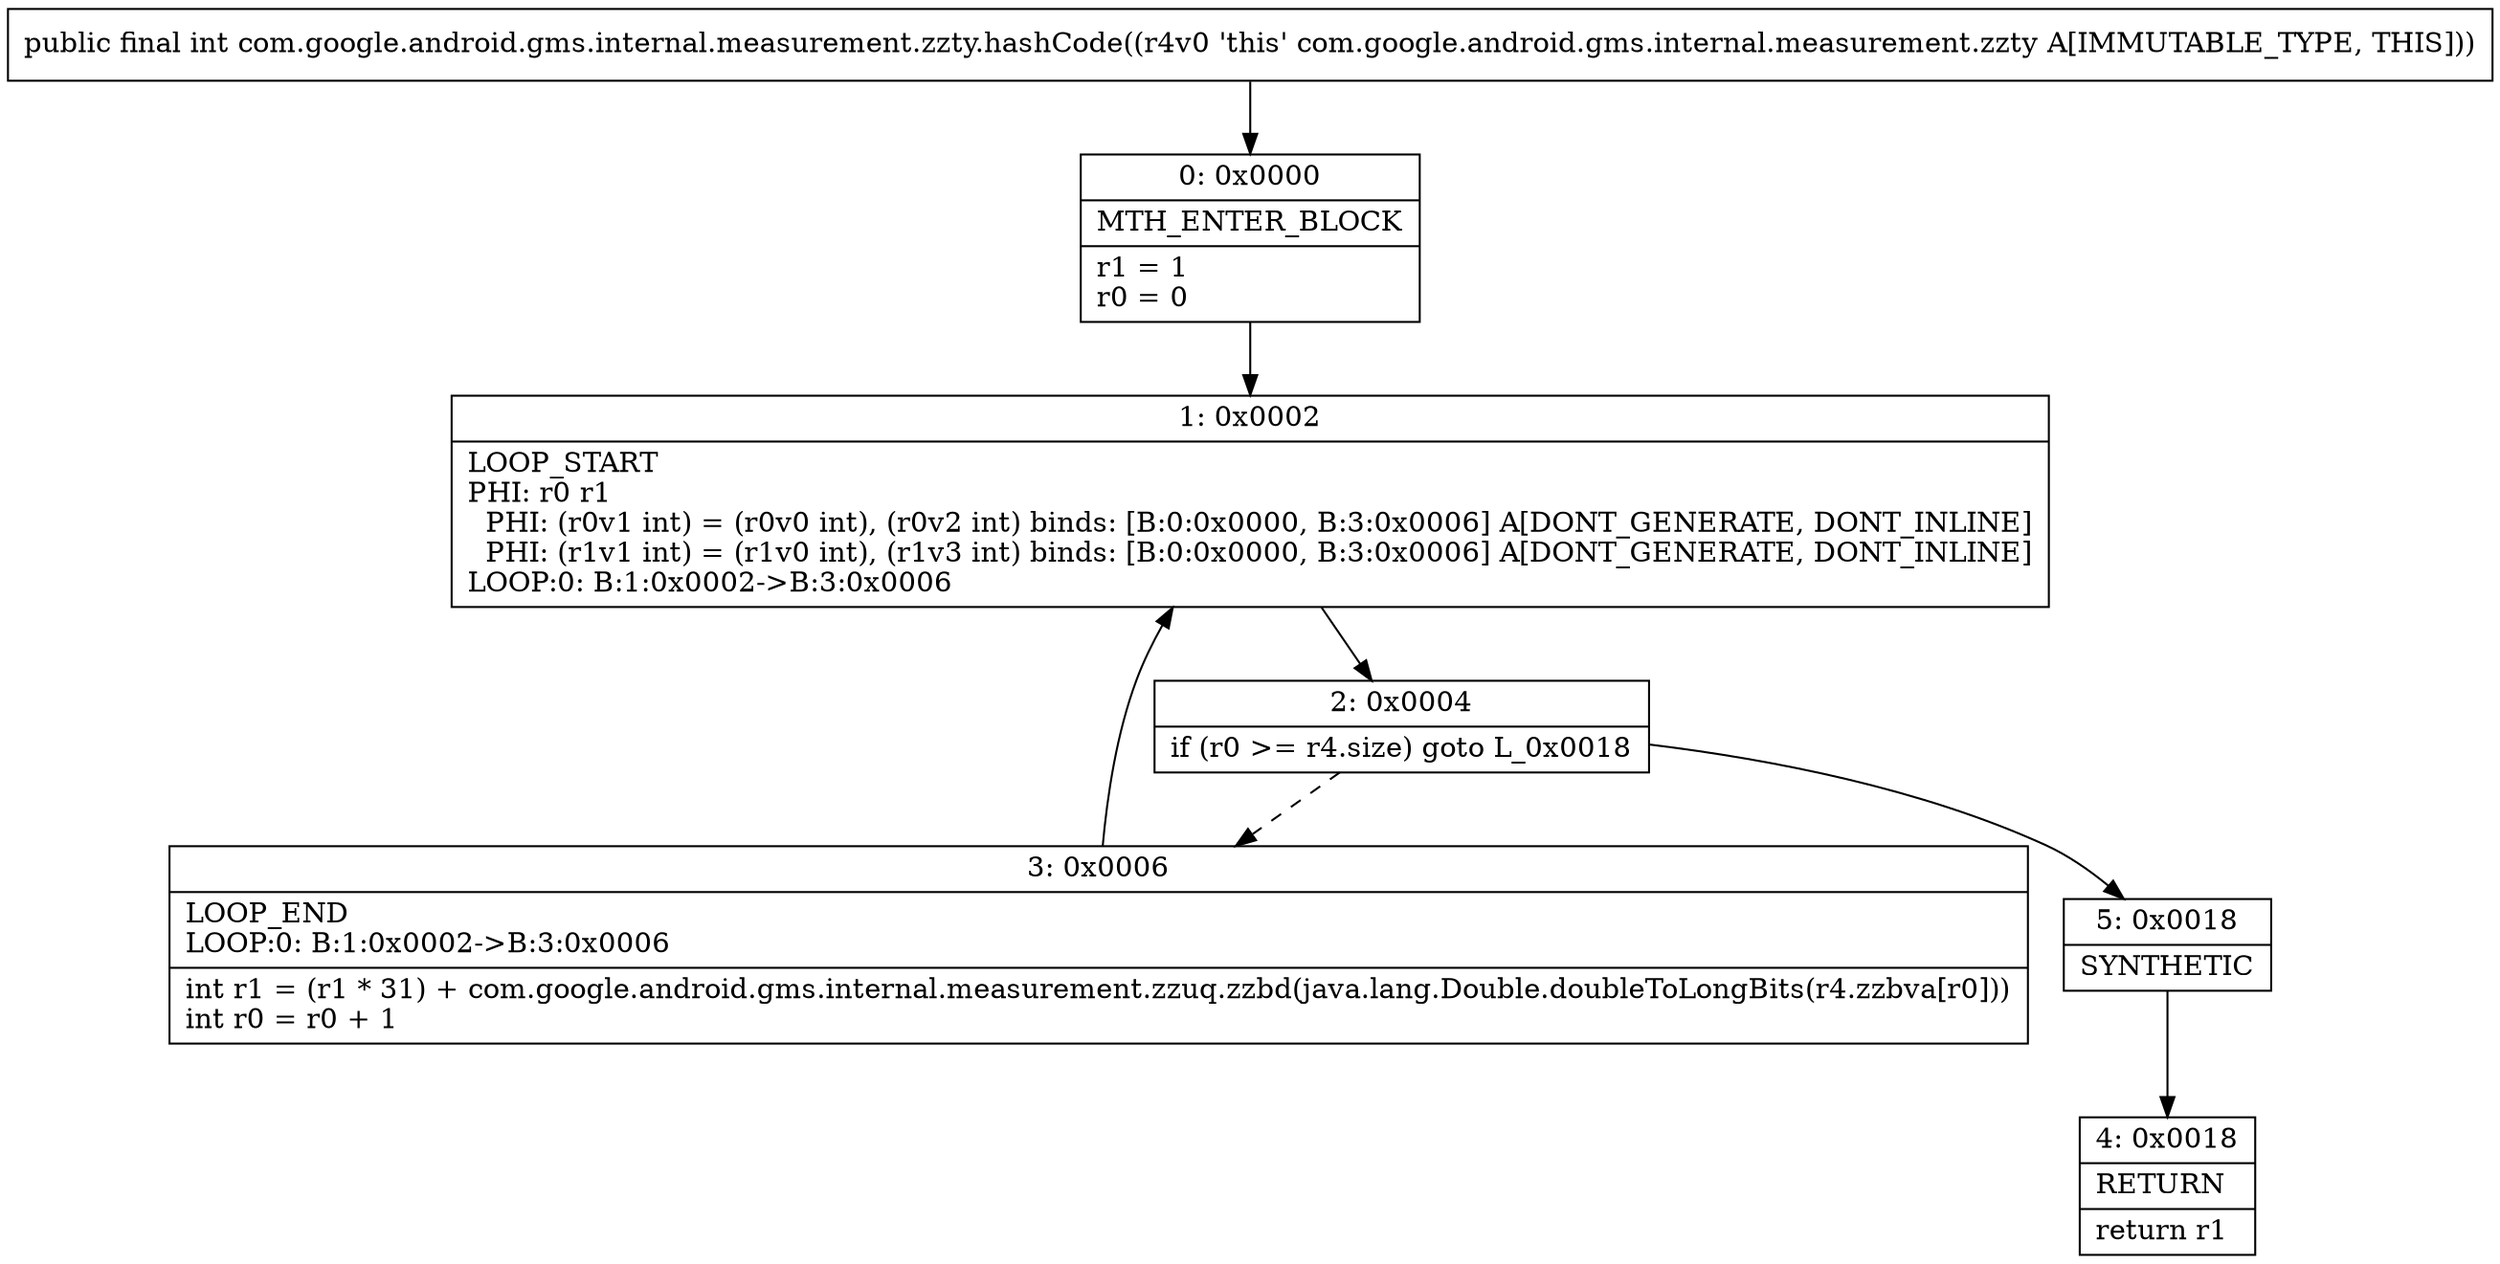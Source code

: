 digraph "CFG forcom.google.android.gms.internal.measurement.zzty.hashCode()I" {
Node_0 [shape=record,label="{0\:\ 0x0000|MTH_ENTER_BLOCK\l|r1 = 1\lr0 = 0\l}"];
Node_1 [shape=record,label="{1\:\ 0x0002|LOOP_START\lPHI: r0 r1 \l  PHI: (r0v1 int) = (r0v0 int), (r0v2 int) binds: [B:0:0x0000, B:3:0x0006] A[DONT_GENERATE, DONT_INLINE]\l  PHI: (r1v1 int) = (r1v0 int), (r1v3 int) binds: [B:0:0x0000, B:3:0x0006] A[DONT_GENERATE, DONT_INLINE]\lLOOP:0: B:1:0x0002\-\>B:3:0x0006\l}"];
Node_2 [shape=record,label="{2\:\ 0x0004|if (r0 \>= r4.size) goto L_0x0018\l}"];
Node_3 [shape=record,label="{3\:\ 0x0006|LOOP_END\lLOOP:0: B:1:0x0002\-\>B:3:0x0006\l|int r1 = (r1 * 31) + com.google.android.gms.internal.measurement.zzuq.zzbd(java.lang.Double.doubleToLongBits(r4.zzbva[r0]))\lint r0 = r0 + 1\l}"];
Node_4 [shape=record,label="{4\:\ 0x0018|RETURN\l|return r1\l}"];
Node_5 [shape=record,label="{5\:\ 0x0018|SYNTHETIC\l}"];
MethodNode[shape=record,label="{public final int com.google.android.gms.internal.measurement.zzty.hashCode((r4v0 'this' com.google.android.gms.internal.measurement.zzty A[IMMUTABLE_TYPE, THIS])) }"];
MethodNode -> Node_0;
Node_0 -> Node_1;
Node_1 -> Node_2;
Node_2 -> Node_3[style=dashed];
Node_2 -> Node_5;
Node_3 -> Node_1;
Node_5 -> Node_4;
}

